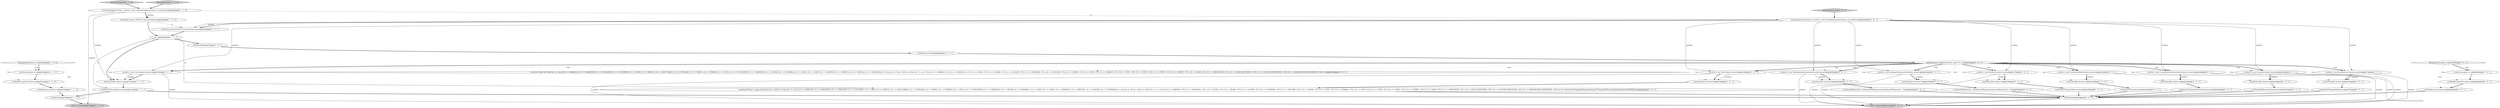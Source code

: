 digraph {
12 [style = filled, label = "functionTemplate['0', '1', '0']", fillcolor = lightgray, shape = diamond image = "AAA0AAABBB2BBB"];
32 [style = filled, label = "{setState(588)match(T__0)setState(589)expression()setState(590)match(T__1)}@@@82@@@['0', '0', '1']", fillcolor = white, shape = ellipse image = "AAA0AAABBB3BBB"];
8 [style = filled, label = "enterOuterAlt(_localctx,1)@@@11@@@['1', '1', '1']", fillcolor = white, shape = ellipse image = "AAA0AAABBB1BBB"];
36 [style = filled, label = "_localctx = new CurrentDateTimeFunctionContext(_localctx)@@@24@@@['0', '0', '1']", fillcolor = white, shape = ellipse image = "AAA0AAABBB3BBB"];
26 [style = filled, label = "{setState(587)qualifiedName()}@@@75@@@['0', '0', '1']", fillcolor = white, shape = ellipse image = "AAA0AAABBB3BBB"];
7 [style = filled, label = "{exitRule()}@@@54@@@['1', '1', '0']", fillcolor = white, shape = ellipse image = "AAA0AAABBB1BBB"];
43 [style = filled, label = "_localctx = new FunctionContext(_localctx)@@@55@@@['0', '0', '1']", fillcolor = white, shape = ellipse image = "AAA0AAABBB3BBB"];
4 [style = filled, label = "functionTemplate['1', '0', '0']", fillcolor = lightgray, shape = diamond image = "AAA0AAABBB1BBB"];
21 [style = filled, label = "{setState(574)builtinDateTimeFunction()}@@@26@@@['0', '0', '1']", fillcolor = white, shape = ellipse image = "AAA0AAABBB3BBB"];
14 [style = filled, label = "RecognitionException re@@@93@@@['0', '0', '1']", fillcolor = white, shape = diamond image = "AAA0AAABBB3BBB"];
16 [style = filled, label = "primaryExpression['0', '0', '1']", fillcolor = lightgray, shape = diamond image = "AAA0AAABBB3BBB"];
46 [style = filled, label = "_localctx = new ParenthesizedExpressionContext(_localctx)@@@80@@@['0', '0', '1']", fillcolor = white, shape = ellipse image = "AAA0AAABBB3BBB"];
31 [style = filled, label = "_localctx = new SubqueryExpressionContext(_localctx)@@@62@@@['0', '0', '1']", fillcolor = white, shape = ellipse image = "AAA0AAABBB3BBB"];
44 [style = filled, label = "enterOuterAlt(_localctx,9)@@@81@@@['0', '0', '1']", fillcolor = white, shape = ellipse image = "AAA0AAABBB3BBB"];
30 [style = filled, label = "_localctx.exception = re@@@94@@@['0', '0', '1']", fillcolor = white, shape = ellipse image = "AAA0AAABBB3BBB"];
6 [style = filled, label = "_errHandler.recover(this,re)@@@52@@@['1', '1', '0']", fillcolor = white, shape = ellipse image = "AAA0AAABBB1BBB"];
20 [style = filled, label = "{setState(579)_la = _input.LA(1)if ((((_la) & ~0x3f) == 0 && ((1L << _la) & ((1L << ANALYZE) | (1L << ANALYZED) | (1L << CATALOGS) | (1L << COLUMNS) | (1L << DAY) | (1L << DEBUG) | (1L << EXECUTABLE) | (1L << EXPLAIN) | (1L << FIRST) | (1L << FORMAT) | (1L << FULL) | (1L << FUNCTIONS) | (1L << GRAPHVIZ) | (1L << HOUR) | (1L << INTERVAL) | (1L << LAST) | (1L << LIMIT) | (1L << MAPPED) | (1L << MINUTE) | (1L << MONTH) | (1L << OPTIMIZED))) != 0) || ((((_la - 67)) & ~0x3f) == 0 && ((1L << (_la - 67)) & ((1L << (PARSED - 67)) | (1L << (PHYSICAL - 67)) | (1L << (PLAN - 67)) | (1L << (RLIKE - 67)) | (1L << (QUERY - 67)) | (1L << (SCHEMAS - 67)) | (1L << (SECOND - 67)) | (1L << (SHOW - 67)) | (1L << (SYS - 67)) | (1L << (TABLES - 67)) | (1L << (TEXT - 67)) | (1L << (TYPE - 67)) | (1L << (TYPES - 67)) | (1L << (VERIFY - 67)) | (1L << (YEAR - 67)) | (1L << (IDENTIFIER - 67)) | (1L << (DIGIT_IDENTIFIER - 67)) | (1L << (QUOTED_IDENTIFIER - 67)) | (1L << (BACKQUOTED_IDENTIFIER - 67)))) != 0)) {{setState(576)qualifiedName()setState(577)match(DOT)}}setState(581)match(ASTERISK)}@@@40@@@['0', '0', '1']", fillcolor = white, shape = ellipse image = "AAA0AAABBB3BBB"];
2 [style = filled, label = "enterRule(_localctx,76,RULE_functionTemplate)@@@4@@@['1', '1', '0']", fillcolor = white, shape = ellipse image = "AAA0AAABBB1BBB"];
40 [style = filled, label = "_localctx = new ExtractContext(_localctx)@@@17@@@['0', '0', '1']", fillcolor = white, shape = ellipse image = "AAA0AAABBB3BBB"];
22 [style = filled, label = "_localctx = new ConstantDefaultContext(_localctx)@@@31@@@['0', '0', '1']", fillcolor = white, shape = ellipse image = "AAA0AAABBB3BBB"];
42 [style = filled, label = "_localctx = new DereferenceContext(_localctx)@@@73@@@['0', '0', '1']", fillcolor = white, shape = ellipse image = "AAA0AAABBB3BBB"];
18 [style = filled, label = "enterOuterAlt(_localctx,2)@@@18@@@['0', '0', '1']", fillcolor = white, shape = ellipse image = "AAA0AAABBB3BBB"];
25 [style = filled, label = "enterOuterAlt(_localctx,8)@@@74@@@['0', '0', '1']", fillcolor = white, shape = ellipse image = "AAA0AAABBB3BBB"];
41 [style = filled, label = "{setState(583)match(T__0)setState(584)query()setState(585)match(T__1)}@@@64@@@['0', '0', '1']", fillcolor = white, shape = ellipse image = "AAA0AAABBB3BBB"];
45 [style = filled, label = "enterRule(_localctx,60,RULE_primaryExpression)@@@4@@@['0', '0', '1']", fillcolor = white, shape = ellipse image = "AAA0AAABBB3BBB"];
29 [style = filled, label = "_localctx = new StarContext(_localctx)@@@38@@@['0', '0', '1']", fillcolor = white, shape = ellipse image = "AAA0AAABBB3BBB"];
3 [style = filled, label = "_localctx.exception = re@@@50@@@['1', '1', '0']", fillcolor = white, shape = ellipse image = "AAA0AAABBB1BBB"];
13 [style = filled, label = "{exitRule()}@@@98@@@['0', '0', '1']", fillcolor = white, shape = ellipse image = "AAA0AAABBB3BBB"];
50 [style = filled, label = "enterOuterAlt(_localctx,7)@@@63@@@['0', '0', '1']", fillcolor = white, shape = ellipse image = "AAA0AAABBB3BBB"];
49 [style = filled, label = "_localctx = new CastContext(_localctx)@@@10@@@['0', '0', '1']", fillcolor = white, shape = ellipse image = "AAA0AAABBB3BBB"];
37 [style = filled, label = "PrimaryExpressionContext _localctx = new PrimaryExpressionContext(_ctx,getState())@@@3@@@['0', '0', '1']", fillcolor = white, shape = ellipse image = "AAA0AAABBB3BBB"];
27 [style = filled, label = "_errHandler.recover(this,re)@@@96@@@['0', '0', '1']", fillcolor = white, shape = ellipse image = "AAA0AAABBB3BBB"];
38 [style = filled, label = "getInterpreter().adaptivePredict(_input,79,_ctx)@@@9@@@['0', '0', '1']", fillcolor = white, shape = diamond image = "AAA0AAABBB3BBB"];
15 [style = filled, label = "{setState(582)functionExpression()}@@@57@@@['0', '0', '1']", fillcolor = white, shape = ellipse image = "AAA0AAABBB3BBB"];
33 [style = filled, label = "_errHandler.reportError(this,re)@@@95@@@['0', '0', '1']", fillcolor = white, shape = ellipse image = "AAA0AAABBB3BBB"];
9 [style = filled, label = "int _la@@@5@@@['1', '1', '1']", fillcolor = white, shape = ellipse image = "AAA0AAABBB1BBB"];
5 [style = filled, label = "_errHandler.reportError(this,re)@@@51@@@['1', '1', '0']", fillcolor = white, shape = ellipse image = "AAA0AAABBB1BBB"];
10 [style = filled, label = "RecognitionException re@@@49@@@['1', '1', '0']", fillcolor = white, shape = diamond image = "AAA0AAABBB1BBB"];
24 [style = filled, label = "enterOuterAlt(_localctx,5)@@@39@@@['0', '0', '1']", fillcolor = white, shape = ellipse image = "AAA0AAABBB3BBB"];
48 [style = filled, label = "return _localctx@@@101@@@['0', '0', '1']", fillcolor = lightgray, shape = ellipse image = "AAA0AAABBB3BBB"];
11 [style = filled, label = "return _localctx@@@57@@@['1', '1', '0']", fillcolor = lightgray, shape = ellipse image = "AAA0AAABBB1BBB"];
17 [style = filled, label = "{setState(575)constant()}@@@33@@@['0', '0', '1']", fillcolor = white, shape = ellipse image = "AAA0AAABBB3BBB"];
28 [style = filled, label = "enterOuterAlt(_localctx,4)@@@32@@@['0', '0', '1']", fillcolor = white, shape = ellipse image = "AAA0AAABBB3BBB"];
34 [style = filled, label = "setState(592)@@@7@@@['0', '0', '1']", fillcolor = white, shape = ellipse image = "AAA0AAABBB3BBB"];
39 [style = filled, label = "(((_la) & ~0x3f) == 0 && ((1L << _la) & ((1L << ANALYZE) | (1L << ANALYZED) | (1L << CATALOGS) | (1L << COLUMNS) | (1L << DAY) | (1L << DEBUG) | (1L << EXECUTABLE) | (1L << EXPLAIN) | (1L << FIRST) | (1L << FORMAT) | (1L << FULL) | (1L << FUNCTIONS) | (1L << GRAPHVIZ) | (1L << HOUR) | (1L << INTERVAL) | (1L << LAST) | (1L << LIMIT) | (1L << MAPPED) | (1L << MINUTE) | (1L << MONTH) | (1L << OPTIMIZED))) != 0) || ((((_la - 67)) & ~0x3f) == 0 && ((1L << (_la - 67)) & ((1L << (PARSED - 67)) | (1L << (PHYSICAL - 67)) | (1L << (PLAN - 67)) | (1L << (RLIKE - 67)) | (1L << (QUERY - 67)) | (1L << (SCHEMAS - 67)) | (1L << (SECOND - 67)) | (1L << (SHOW - 67)) | (1L << (SYS - 67)) | (1L << (TABLES - 67)) | (1L << (TEXT - 67)) | (1L << (TYPE - 67)) | (1L << (TYPES - 67)) | (1L << (VERIFY - 67)) | (1L << (YEAR - 67)) | (1L << (IDENTIFIER - 67)) | (1L << (DIGIT_IDENTIFIER - 67)) | (1L << (QUOTED_IDENTIFIER - 67)) | (1L << (BACKQUOTED_IDENTIFIER - 67)))) != 0)@@@43@@@['0', '0', '1']", fillcolor = white, shape = diamond image = "AAA0AAABBB3BBB"];
1 [style = filled, label = "FunctionTemplateContext _localctx = new FunctionTemplateContext(_ctx,getState())@@@3@@@['1', '1', '0']", fillcolor = white, shape = ellipse image = "AAA0AAABBB1BBB"];
23 [style = filled, label = "enterOuterAlt(_localctx,3)@@@25@@@['0', '0', '1']", fillcolor = white, shape = ellipse image = "AAA0AAABBB3BBB"];
47 [style = filled, label = "_errHandler.sync(this)@@@8@@@['0', '0', '1']", fillcolor = white, shape = ellipse image = "AAA0AAABBB3BBB"];
35 [style = filled, label = "enterOuterAlt(_localctx,6)@@@56@@@['0', '0', '1']", fillcolor = white, shape = ellipse image = "AAA0AAABBB3BBB"];
0 [style = filled, label = "{setState(572)castExpression()}@@@12@@@['1', '1', '1']", fillcolor = white, shape = ellipse image = "AAA0AAABBB1BBB"];
19 [style = filled, label = "{setState(573)extractExpression()}@@@19@@@['0', '0', '1']", fillcolor = white, shape = ellipse image = "AAA0AAABBB3BBB"];
37->40 [style = solid, label="_localctx"];
31->50 [style = solid, label="_localctx"];
38->36 [style = bold, label=""];
42->48 [style = solid, label="_localctx"];
40->48 [style = solid, label="_localctx"];
38->40 [style = bold, label=""];
46->44 [style = bold, label=""];
46->48 [style = solid, label="_localctx"];
37->29 [style = solid, label="_localctx"];
25->26 [style = bold, label=""];
38->23 [style = dotted, label="true"];
12->1 [style = bold, label=""];
38->39 [style = dotted, label="true"];
41->13 [style = bold, label=""];
31->50 [style = bold, label=""];
38->50 [style = dotted, label="true"];
7->11 [style = bold, label=""];
10->3 [style = bold, label=""];
29->48 [style = solid, label="_localctx"];
22->28 [style = solid, label="_localctx"];
17->13 [style = bold, label=""];
22->28 [style = bold, label=""];
38->42 [style = bold, label=""];
15->13 [style = bold, label=""];
10->6 [style = dotted, label="true"];
38->8 [style = dotted, label="true"];
36->48 [style = solid, label="_localctx"];
9->0 [style = solid, label="_la"];
9->34 [style = bold, label=""];
1->2 [style = bold, label=""];
38->46 [style = dotted, label="true"];
5->6 [style = bold, label=""];
43->35 [style = solid, label="_localctx"];
38->49 [style = dotted, label="true"];
38->40 [style = dotted, label="true"];
33->27 [style = bold, label=""];
37->36 [style = solid, label="_localctx"];
37->43 [style = solid, label="_localctx"];
10->3 [style = dotted, label="true"];
26->13 [style = bold, label=""];
13->48 [style = bold, label=""];
0->7 [style = bold, label=""];
1->8 [style = solid, label="_localctx"];
38->46 [style = bold, label=""];
49->8 [style = bold, label=""];
4->1 [style = bold, label=""];
38->43 [style = bold, label=""];
23->21 [style = bold, label=""];
38->31 [style = dotted, label="true"];
49->48 [style = solid, label="_localctx"];
14->30 [style = bold, label=""];
38->18 [style = dotted, label="true"];
37->31 [style = solid, label="_localctx"];
47->38 [style = bold, label=""];
38->28 [style = dotted, label="true"];
38->44 [style = dotted, label="true"];
35->15 [style = bold, label=""];
37->45 [style = bold, label=""];
38->31 [style = bold, label=""];
37->49 [style = solid, label="_localctx"];
1->37 [style = dashed, label="0"];
37->42 [style = solid, label="_localctx"];
38->35 [style = dotted, label="true"];
38->29 [style = dotted, label="true"];
38->24 [style = dotted, label="true"];
14->30 [style = dotted, label="true"];
28->17 [style = bold, label=""];
21->13 [style = bold, label=""];
49->8 [style = solid, label="_localctx"];
2->45 [style = dashed, label="0"];
50->41 [style = bold, label=""];
8->0 [style = bold, label=""];
14->33 [style = dotted, label="true"];
42->25 [style = solid, label="_localctx"];
24->20 [style = bold, label=""];
40->18 [style = solid, label="_localctx"];
38->49 [style = bold, label=""];
16->37 [style = bold, label=""];
22->48 [style = solid, label="_localctx"];
40->18 [style = bold, label=""];
31->48 [style = solid, label="_localctx"];
37->46 [style = solid, label="_localctx"];
19->13 [style = bold, label=""];
38->36 [style = dotted, label="true"];
38->22 [style = dotted, label="true"];
43->35 [style = bold, label=""];
2->9 [style = bold, label=""];
30->33 [style = bold, label=""];
20->13 [style = bold, label=""];
1->2 [style = solid, label="_localctx"];
9->20 [style = solid, label="_la"];
46->44 [style = solid, label="_localctx"];
36->23 [style = solid, label="_localctx"];
38->43 [style = dotted, label="true"];
38->42 [style = dotted, label="true"];
38->25 [style = dotted, label="true"];
32->13 [style = bold, label=""];
37->45 [style = solid, label="_localctx"];
34->47 [style = bold, label=""];
43->48 [style = solid, label="_localctx"];
27->13 [style = bold, label=""];
14->27 [style = dotted, label="true"];
38->29 [style = bold, label=""];
37->22 [style = solid, label="_localctx"];
45->9 [style = bold, label=""];
44->32 [style = bold, label=""];
38->22 [style = bold, label=""];
0->13 [style = bold, label=""];
3->5 [style = bold, label=""];
36->23 [style = bold, label=""];
1->11 [style = solid, label="_localctx"];
18->19 [style = bold, label=""];
29->24 [style = bold, label=""];
9->8 [style = bold, label=""];
6->7 [style = bold, label=""];
42->25 [style = bold, label=""];
29->24 [style = solid, label="_localctx"];
10->5 [style = dotted, label="true"];
}
